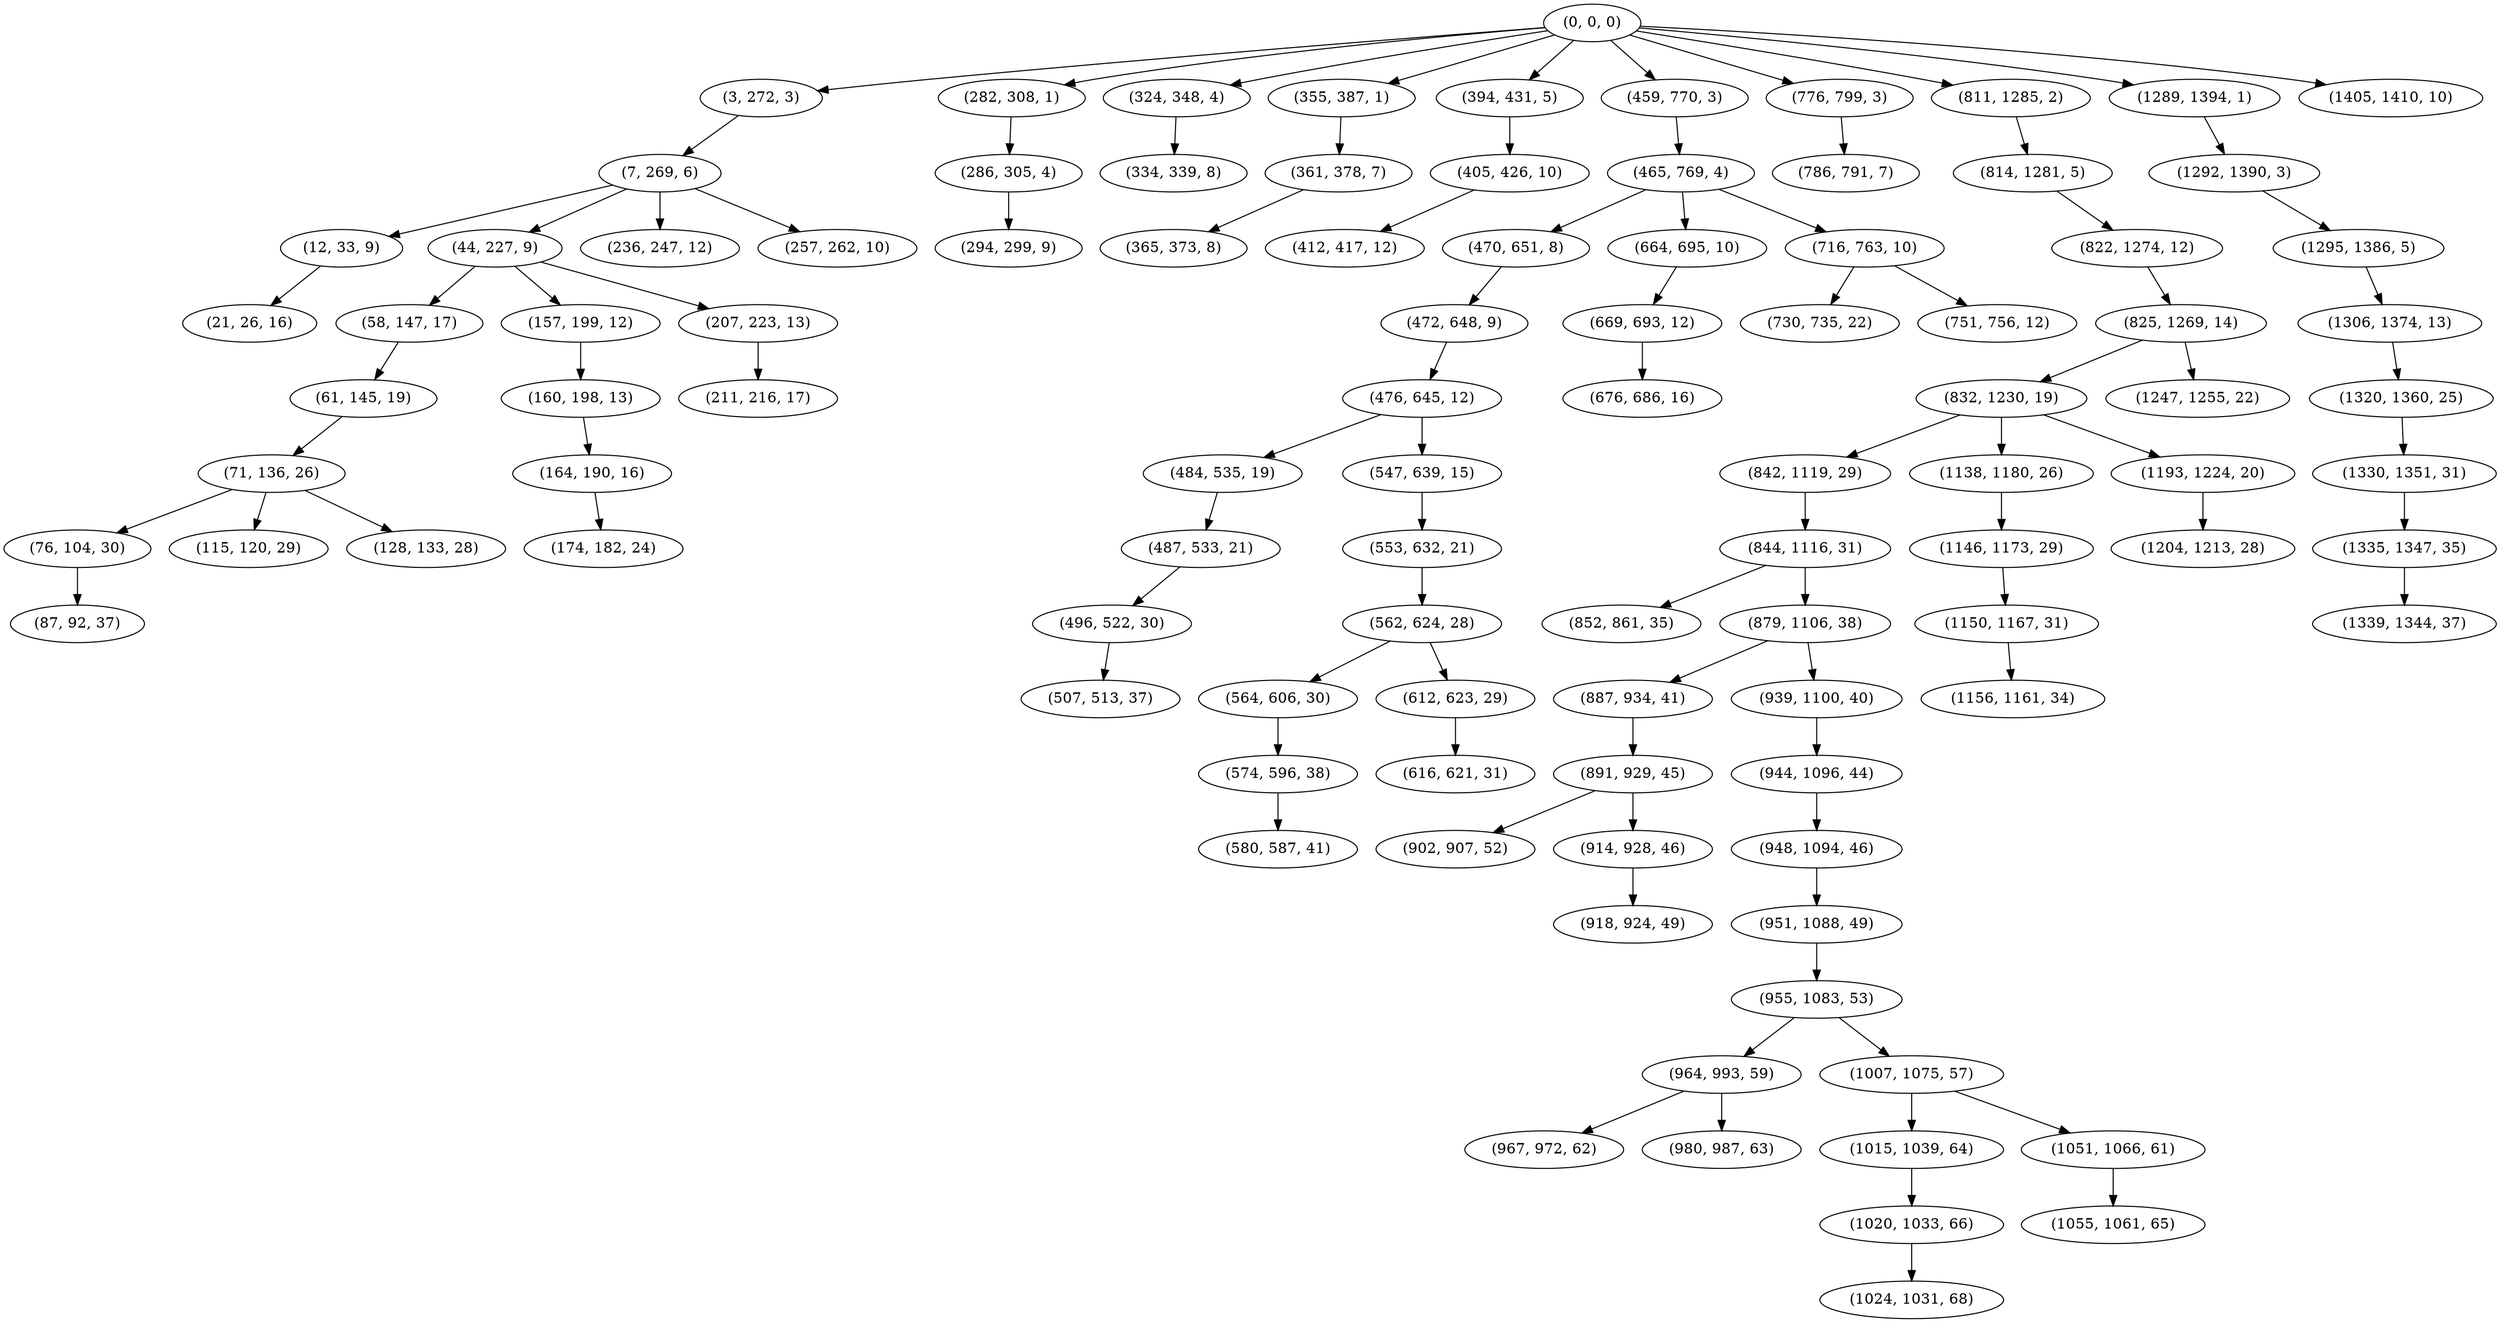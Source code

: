 digraph tree {
    "(0, 0, 0)";
    "(3, 272, 3)";
    "(7, 269, 6)";
    "(12, 33, 9)";
    "(21, 26, 16)";
    "(44, 227, 9)";
    "(58, 147, 17)";
    "(61, 145, 19)";
    "(71, 136, 26)";
    "(76, 104, 30)";
    "(87, 92, 37)";
    "(115, 120, 29)";
    "(128, 133, 28)";
    "(157, 199, 12)";
    "(160, 198, 13)";
    "(164, 190, 16)";
    "(174, 182, 24)";
    "(207, 223, 13)";
    "(211, 216, 17)";
    "(236, 247, 12)";
    "(257, 262, 10)";
    "(282, 308, 1)";
    "(286, 305, 4)";
    "(294, 299, 9)";
    "(324, 348, 4)";
    "(334, 339, 8)";
    "(355, 387, 1)";
    "(361, 378, 7)";
    "(365, 373, 8)";
    "(394, 431, 5)";
    "(405, 426, 10)";
    "(412, 417, 12)";
    "(459, 770, 3)";
    "(465, 769, 4)";
    "(470, 651, 8)";
    "(472, 648, 9)";
    "(476, 645, 12)";
    "(484, 535, 19)";
    "(487, 533, 21)";
    "(496, 522, 30)";
    "(507, 513, 37)";
    "(547, 639, 15)";
    "(553, 632, 21)";
    "(562, 624, 28)";
    "(564, 606, 30)";
    "(574, 596, 38)";
    "(580, 587, 41)";
    "(612, 623, 29)";
    "(616, 621, 31)";
    "(664, 695, 10)";
    "(669, 693, 12)";
    "(676, 686, 16)";
    "(716, 763, 10)";
    "(730, 735, 22)";
    "(751, 756, 12)";
    "(776, 799, 3)";
    "(786, 791, 7)";
    "(811, 1285, 2)";
    "(814, 1281, 5)";
    "(822, 1274, 12)";
    "(825, 1269, 14)";
    "(832, 1230, 19)";
    "(842, 1119, 29)";
    "(844, 1116, 31)";
    "(852, 861, 35)";
    "(879, 1106, 38)";
    "(887, 934, 41)";
    "(891, 929, 45)";
    "(902, 907, 52)";
    "(914, 928, 46)";
    "(918, 924, 49)";
    "(939, 1100, 40)";
    "(944, 1096, 44)";
    "(948, 1094, 46)";
    "(951, 1088, 49)";
    "(955, 1083, 53)";
    "(964, 993, 59)";
    "(967, 972, 62)";
    "(980, 987, 63)";
    "(1007, 1075, 57)";
    "(1015, 1039, 64)";
    "(1020, 1033, 66)";
    "(1024, 1031, 68)";
    "(1051, 1066, 61)";
    "(1055, 1061, 65)";
    "(1138, 1180, 26)";
    "(1146, 1173, 29)";
    "(1150, 1167, 31)";
    "(1156, 1161, 34)";
    "(1193, 1224, 20)";
    "(1204, 1213, 28)";
    "(1247, 1255, 22)";
    "(1289, 1394, 1)";
    "(1292, 1390, 3)";
    "(1295, 1386, 5)";
    "(1306, 1374, 13)";
    "(1320, 1360, 25)";
    "(1330, 1351, 31)";
    "(1335, 1347, 35)";
    "(1339, 1344, 37)";
    "(1405, 1410, 10)";
    "(0, 0, 0)" -> "(3, 272, 3)";
    "(0, 0, 0)" -> "(282, 308, 1)";
    "(0, 0, 0)" -> "(324, 348, 4)";
    "(0, 0, 0)" -> "(355, 387, 1)";
    "(0, 0, 0)" -> "(394, 431, 5)";
    "(0, 0, 0)" -> "(459, 770, 3)";
    "(0, 0, 0)" -> "(776, 799, 3)";
    "(0, 0, 0)" -> "(811, 1285, 2)";
    "(0, 0, 0)" -> "(1289, 1394, 1)";
    "(0, 0, 0)" -> "(1405, 1410, 10)";
    "(3, 272, 3)" -> "(7, 269, 6)";
    "(7, 269, 6)" -> "(12, 33, 9)";
    "(7, 269, 6)" -> "(44, 227, 9)";
    "(7, 269, 6)" -> "(236, 247, 12)";
    "(7, 269, 6)" -> "(257, 262, 10)";
    "(12, 33, 9)" -> "(21, 26, 16)";
    "(44, 227, 9)" -> "(58, 147, 17)";
    "(44, 227, 9)" -> "(157, 199, 12)";
    "(44, 227, 9)" -> "(207, 223, 13)";
    "(58, 147, 17)" -> "(61, 145, 19)";
    "(61, 145, 19)" -> "(71, 136, 26)";
    "(71, 136, 26)" -> "(76, 104, 30)";
    "(71, 136, 26)" -> "(115, 120, 29)";
    "(71, 136, 26)" -> "(128, 133, 28)";
    "(76, 104, 30)" -> "(87, 92, 37)";
    "(157, 199, 12)" -> "(160, 198, 13)";
    "(160, 198, 13)" -> "(164, 190, 16)";
    "(164, 190, 16)" -> "(174, 182, 24)";
    "(207, 223, 13)" -> "(211, 216, 17)";
    "(282, 308, 1)" -> "(286, 305, 4)";
    "(286, 305, 4)" -> "(294, 299, 9)";
    "(324, 348, 4)" -> "(334, 339, 8)";
    "(355, 387, 1)" -> "(361, 378, 7)";
    "(361, 378, 7)" -> "(365, 373, 8)";
    "(394, 431, 5)" -> "(405, 426, 10)";
    "(405, 426, 10)" -> "(412, 417, 12)";
    "(459, 770, 3)" -> "(465, 769, 4)";
    "(465, 769, 4)" -> "(470, 651, 8)";
    "(465, 769, 4)" -> "(664, 695, 10)";
    "(465, 769, 4)" -> "(716, 763, 10)";
    "(470, 651, 8)" -> "(472, 648, 9)";
    "(472, 648, 9)" -> "(476, 645, 12)";
    "(476, 645, 12)" -> "(484, 535, 19)";
    "(476, 645, 12)" -> "(547, 639, 15)";
    "(484, 535, 19)" -> "(487, 533, 21)";
    "(487, 533, 21)" -> "(496, 522, 30)";
    "(496, 522, 30)" -> "(507, 513, 37)";
    "(547, 639, 15)" -> "(553, 632, 21)";
    "(553, 632, 21)" -> "(562, 624, 28)";
    "(562, 624, 28)" -> "(564, 606, 30)";
    "(562, 624, 28)" -> "(612, 623, 29)";
    "(564, 606, 30)" -> "(574, 596, 38)";
    "(574, 596, 38)" -> "(580, 587, 41)";
    "(612, 623, 29)" -> "(616, 621, 31)";
    "(664, 695, 10)" -> "(669, 693, 12)";
    "(669, 693, 12)" -> "(676, 686, 16)";
    "(716, 763, 10)" -> "(730, 735, 22)";
    "(716, 763, 10)" -> "(751, 756, 12)";
    "(776, 799, 3)" -> "(786, 791, 7)";
    "(811, 1285, 2)" -> "(814, 1281, 5)";
    "(814, 1281, 5)" -> "(822, 1274, 12)";
    "(822, 1274, 12)" -> "(825, 1269, 14)";
    "(825, 1269, 14)" -> "(832, 1230, 19)";
    "(825, 1269, 14)" -> "(1247, 1255, 22)";
    "(832, 1230, 19)" -> "(842, 1119, 29)";
    "(832, 1230, 19)" -> "(1138, 1180, 26)";
    "(832, 1230, 19)" -> "(1193, 1224, 20)";
    "(842, 1119, 29)" -> "(844, 1116, 31)";
    "(844, 1116, 31)" -> "(852, 861, 35)";
    "(844, 1116, 31)" -> "(879, 1106, 38)";
    "(879, 1106, 38)" -> "(887, 934, 41)";
    "(879, 1106, 38)" -> "(939, 1100, 40)";
    "(887, 934, 41)" -> "(891, 929, 45)";
    "(891, 929, 45)" -> "(902, 907, 52)";
    "(891, 929, 45)" -> "(914, 928, 46)";
    "(914, 928, 46)" -> "(918, 924, 49)";
    "(939, 1100, 40)" -> "(944, 1096, 44)";
    "(944, 1096, 44)" -> "(948, 1094, 46)";
    "(948, 1094, 46)" -> "(951, 1088, 49)";
    "(951, 1088, 49)" -> "(955, 1083, 53)";
    "(955, 1083, 53)" -> "(964, 993, 59)";
    "(955, 1083, 53)" -> "(1007, 1075, 57)";
    "(964, 993, 59)" -> "(967, 972, 62)";
    "(964, 993, 59)" -> "(980, 987, 63)";
    "(1007, 1075, 57)" -> "(1015, 1039, 64)";
    "(1007, 1075, 57)" -> "(1051, 1066, 61)";
    "(1015, 1039, 64)" -> "(1020, 1033, 66)";
    "(1020, 1033, 66)" -> "(1024, 1031, 68)";
    "(1051, 1066, 61)" -> "(1055, 1061, 65)";
    "(1138, 1180, 26)" -> "(1146, 1173, 29)";
    "(1146, 1173, 29)" -> "(1150, 1167, 31)";
    "(1150, 1167, 31)" -> "(1156, 1161, 34)";
    "(1193, 1224, 20)" -> "(1204, 1213, 28)";
    "(1289, 1394, 1)" -> "(1292, 1390, 3)";
    "(1292, 1390, 3)" -> "(1295, 1386, 5)";
    "(1295, 1386, 5)" -> "(1306, 1374, 13)";
    "(1306, 1374, 13)" -> "(1320, 1360, 25)";
    "(1320, 1360, 25)" -> "(1330, 1351, 31)";
    "(1330, 1351, 31)" -> "(1335, 1347, 35)";
    "(1335, 1347, 35)" -> "(1339, 1344, 37)";
}
